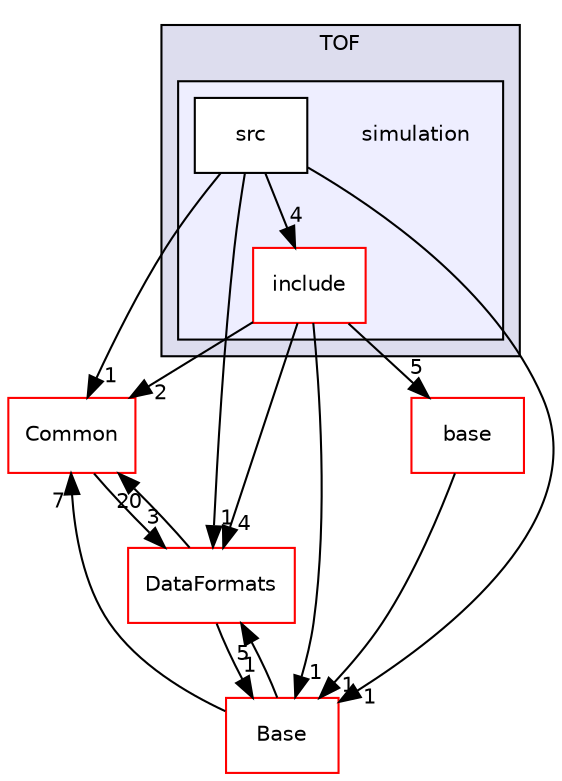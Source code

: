 digraph "/home/travis/build/AliceO2Group/AliceO2/Detectors/TOF/simulation" {
  bgcolor=transparent;
  compound=true
  node [ fontsize="10", fontname="Helvetica"];
  edge [ labelfontsize="10", labelfontname="Helvetica"];
  subgraph clusterdir_577c839d346a264df4e9e588ca2a45dd {
    graph [ bgcolor="#ddddee", pencolor="black", label="TOF" fontname="Helvetica", fontsize="10", URL="dir_577c839d346a264df4e9e588ca2a45dd.html"]
  subgraph clusterdir_827012254b0f6cad75d9a7a2745b1aea {
    graph [ bgcolor="#eeeeff", pencolor="black", label="" URL="dir_827012254b0f6cad75d9a7a2745b1aea.html"];
    dir_827012254b0f6cad75d9a7a2745b1aea [shape=plaintext label="simulation"];
    dir_4d55c0327ef0082eaebc074a5f8651c4 [shape=box label="include" color="red" fillcolor="white" style="filled" URL="dir_4d55c0327ef0082eaebc074a5f8651c4.html"];
    dir_67d024a16e1068fbfc78cd33f7b16177 [shape=box label="src" color="black" fillcolor="white" style="filled" URL="dir_67d024a16e1068fbfc78cd33f7b16177.html"];
  }
  }
  dir_4ab6b4cc6a7edbff49100e9123df213f [shape=box label="Common" color="red" URL="dir_4ab6b4cc6a7edbff49100e9123df213f.html"];
  dir_37c90836491b695b472bf98d1be8336b [shape=box label="Base" color="red" URL="dir_37c90836491b695b472bf98d1be8336b.html"];
  dir_0189f3ad6abecd72f822a0c3914f12b2 [shape=box label="base" color="red" URL="dir_0189f3ad6abecd72f822a0c3914f12b2.html"];
  dir_2171f7ec022c5423887b07c69b2f5b48 [shape=box label="DataFormats" color="red" URL="dir_2171f7ec022c5423887b07c69b2f5b48.html"];
  dir_67d024a16e1068fbfc78cd33f7b16177->dir_4ab6b4cc6a7edbff49100e9123df213f [headlabel="1", labeldistance=1.5 headhref="dir_000211_000016.html"];
  dir_67d024a16e1068fbfc78cd33f7b16177->dir_37c90836491b695b472bf98d1be8336b [headlabel="1", labeldistance=1.5 headhref="dir_000211_000157.html"];
  dir_67d024a16e1068fbfc78cd33f7b16177->dir_4d55c0327ef0082eaebc074a5f8651c4 [headlabel="4", labeldistance=1.5 headhref="dir_000211_000188.html"];
  dir_67d024a16e1068fbfc78cd33f7b16177->dir_2171f7ec022c5423887b07c69b2f5b48 [headlabel="1", labeldistance=1.5 headhref="dir_000211_000054.html"];
  dir_4ab6b4cc6a7edbff49100e9123df213f->dir_2171f7ec022c5423887b07c69b2f5b48 [headlabel="3", labeldistance=1.5 headhref="dir_000016_000054.html"];
  dir_37c90836491b695b472bf98d1be8336b->dir_4ab6b4cc6a7edbff49100e9123df213f [headlabel="7", labeldistance=1.5 headhref="dir_000157_000016.html"];
  dir_37c90836491b695b472bf98d1be8336b->dir_2171f7ec022c5423887b07c69b2f5b48 [headlabel="5", labeldistance=1.5 headhref="dir_000157_000054.html"];
  dir_4d55c0327ef0082eaebc074a5f8651c4->dir_4ab6b4cc6a7edbff49100e9123df213f [headlabel="2", labeldistance=1.5 headhref="dir_000188_000016.html"];
  dir_4d55c0327ef0082eaebc074a5f8651c4->dir_37c90836491b695b472bf98d1be8336b [headlabel="1", labeldistance=1.5 headhref="dir_000188_000157.html"];
  dir_4d55c0327ef0082eaebc074a5f8651c4->dir_0189f3ad6abecd72f822a0c3914f12b2 [headlabel="5", labeldistance=1.5 headhref="dir_000188_000228.html"];
  dir_4d55c0327ef0082eaebc074a5f8651c4->dir_2171f7ec022c5423887b07c69b2f5b48 [headlabel="4", labeldistance=1.5 headhref="dir_000188_000054.html"];
  dir_0189f3ad6abecd72f822a0c3914f12b2->dir_37c90836491b695b472bf98d1be8336b [headlabel="1", labeldistance=1.5 headhref="dir_000228_000157.html"];
  dir_2171f7ec022c5423887b07c69b2f5b48->dir_4ab6b4cc6a7edbff49100e9123df213f [headlabel="20", labeldistance=1.5 headhref="dir_000054_000016.html"];
  dir_2171f7ec022c5423887b07c69b2f5b48->dir_37c90836491b695b472bf98d1be8336b [headlabel="1", labeldistance=1.5 headhref="dir_000054_000157.html"];
}
